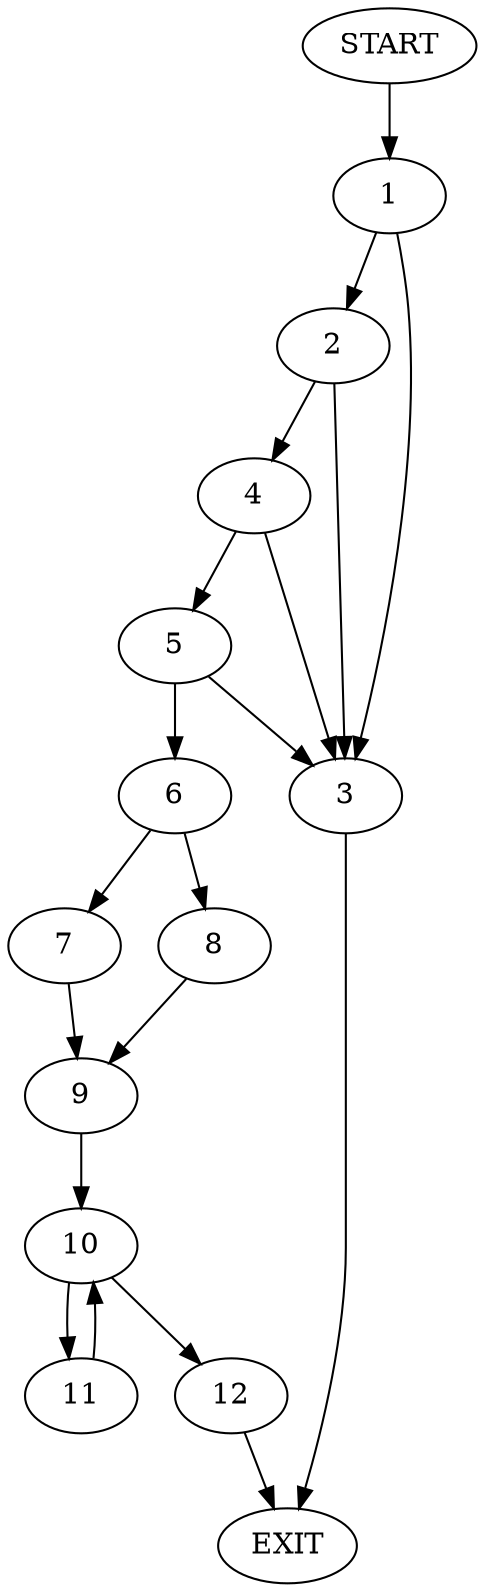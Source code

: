 digraph {
0 [label="START"]
13 [label="EXIT"]
0 -> 1
1 -> 2
1 -> 3
2 -> 3
2 -> 4
3 -> 13
4 -> 3
4 -> 5
5 -> 6
5 -> 3
6 -> 7
6 -> 8
8 -> 9
7 -> 9
9 -> 10
10 -> 11
10 -> 12
12 -> 13
11 -> 10
}
